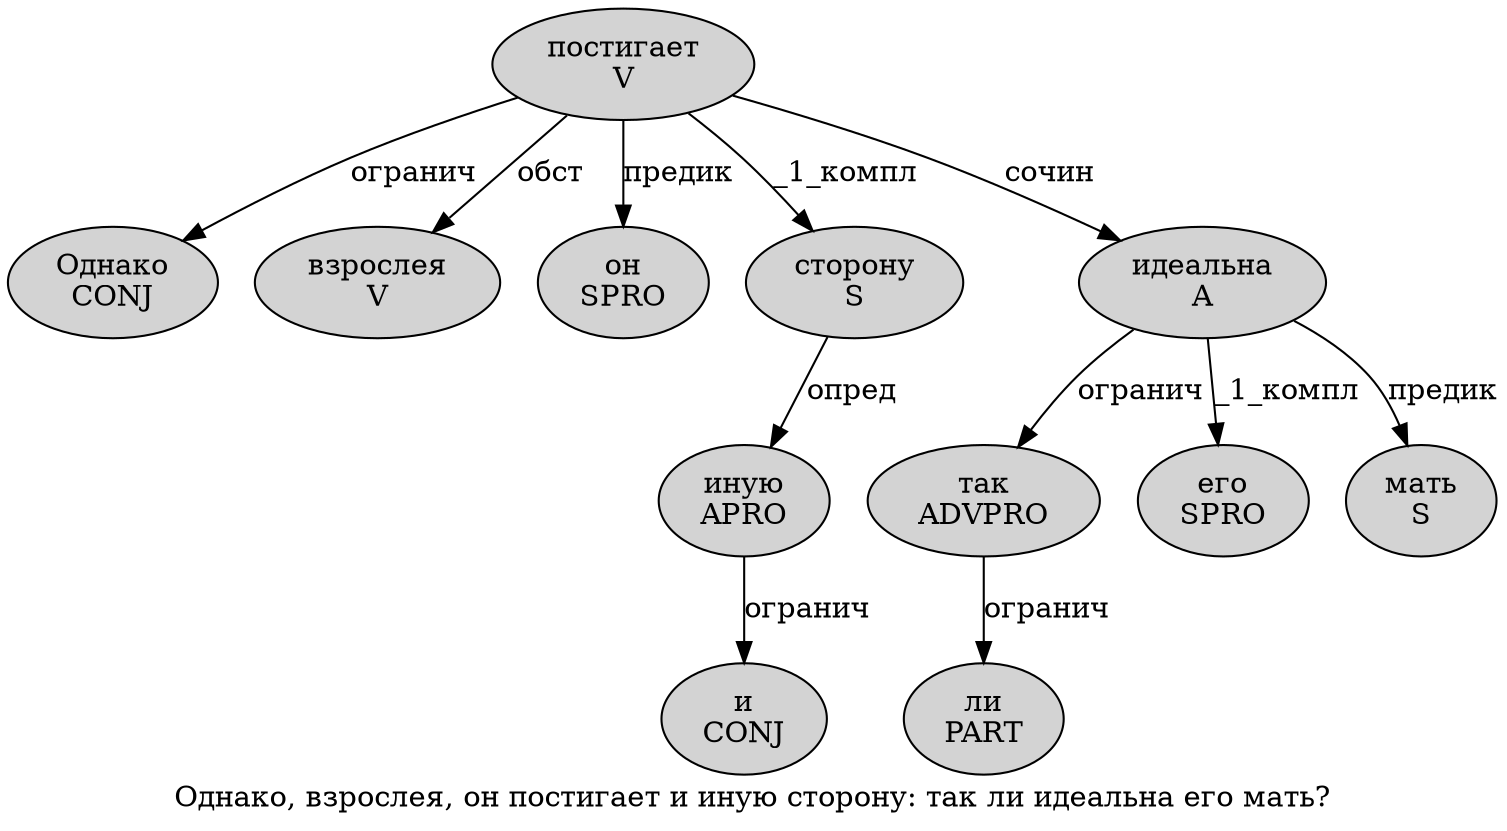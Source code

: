 digraph SENTENCE_2024 {
	graph [label="Однако, взрослея, он постигает и иную сторону: так ли идеальна его мать?"]
	node [style=filled]
		0 [label="Однако
CONJ" color="" fillcolor=lightgray penwidth=1 shape=ellipse]
		2 [label="взрослея
V" color="" fillcolor=lightgray penwidth=1 shape=ellipse]
		4 [label="он
SPRO" color="" fillcolor=lightgray penwidth=1 shape=ellipse]
		5 [label="постигает
V" color="" fillcolor=lightgray penwidth=1 shape=ellipse]
		6 [label="и
CONJ" color="" fillcolor=lightgray penwidth=1 shape=ellipse]
		7 [label="иную
APRO" color="" fillcolor=lightgray penwidth=1 shape=ellipse]
		8 [label="сторону
S" color="" fillcolor=lightgray penwidth=1 shape=ellipse]
		10 [label="так
ADVPRO" color="" fillcolor=lightgray penwidth=1 shape=ellipse]
		11 [label="ли
PART" color="" fillcolor=lightgray penwidth=1 shape=ellipse]
		12 [label="идеальна
A" color="" fillcolor=lightgray penwidth=1 shape=ellipse]
		13 [label="его
SPRO" color="" fillcolor=lightgray penwidth=1 shape=ellipse]
		14 [label="мать
S" color="" fillcolor=lightgray penwidth=1 shape=ellipse]
			12 -> 10 [label="огранич"]
			12 -> 13 [label="_1_компл"]
			12 -> 14 [label="предик"]
			7 -> 6 [label="огранич"]
			8 -> 7 [label="опред"]
			5 -> 0 [label="огранич"]
			5 -> 2 [label="обст"]
			5 -> 4 [label="предик"]
			5 -> 8 [label="_1_компл"]
			5 -> 12 [label="сочин"]
			10 -> 11 [label="огранич"]
}